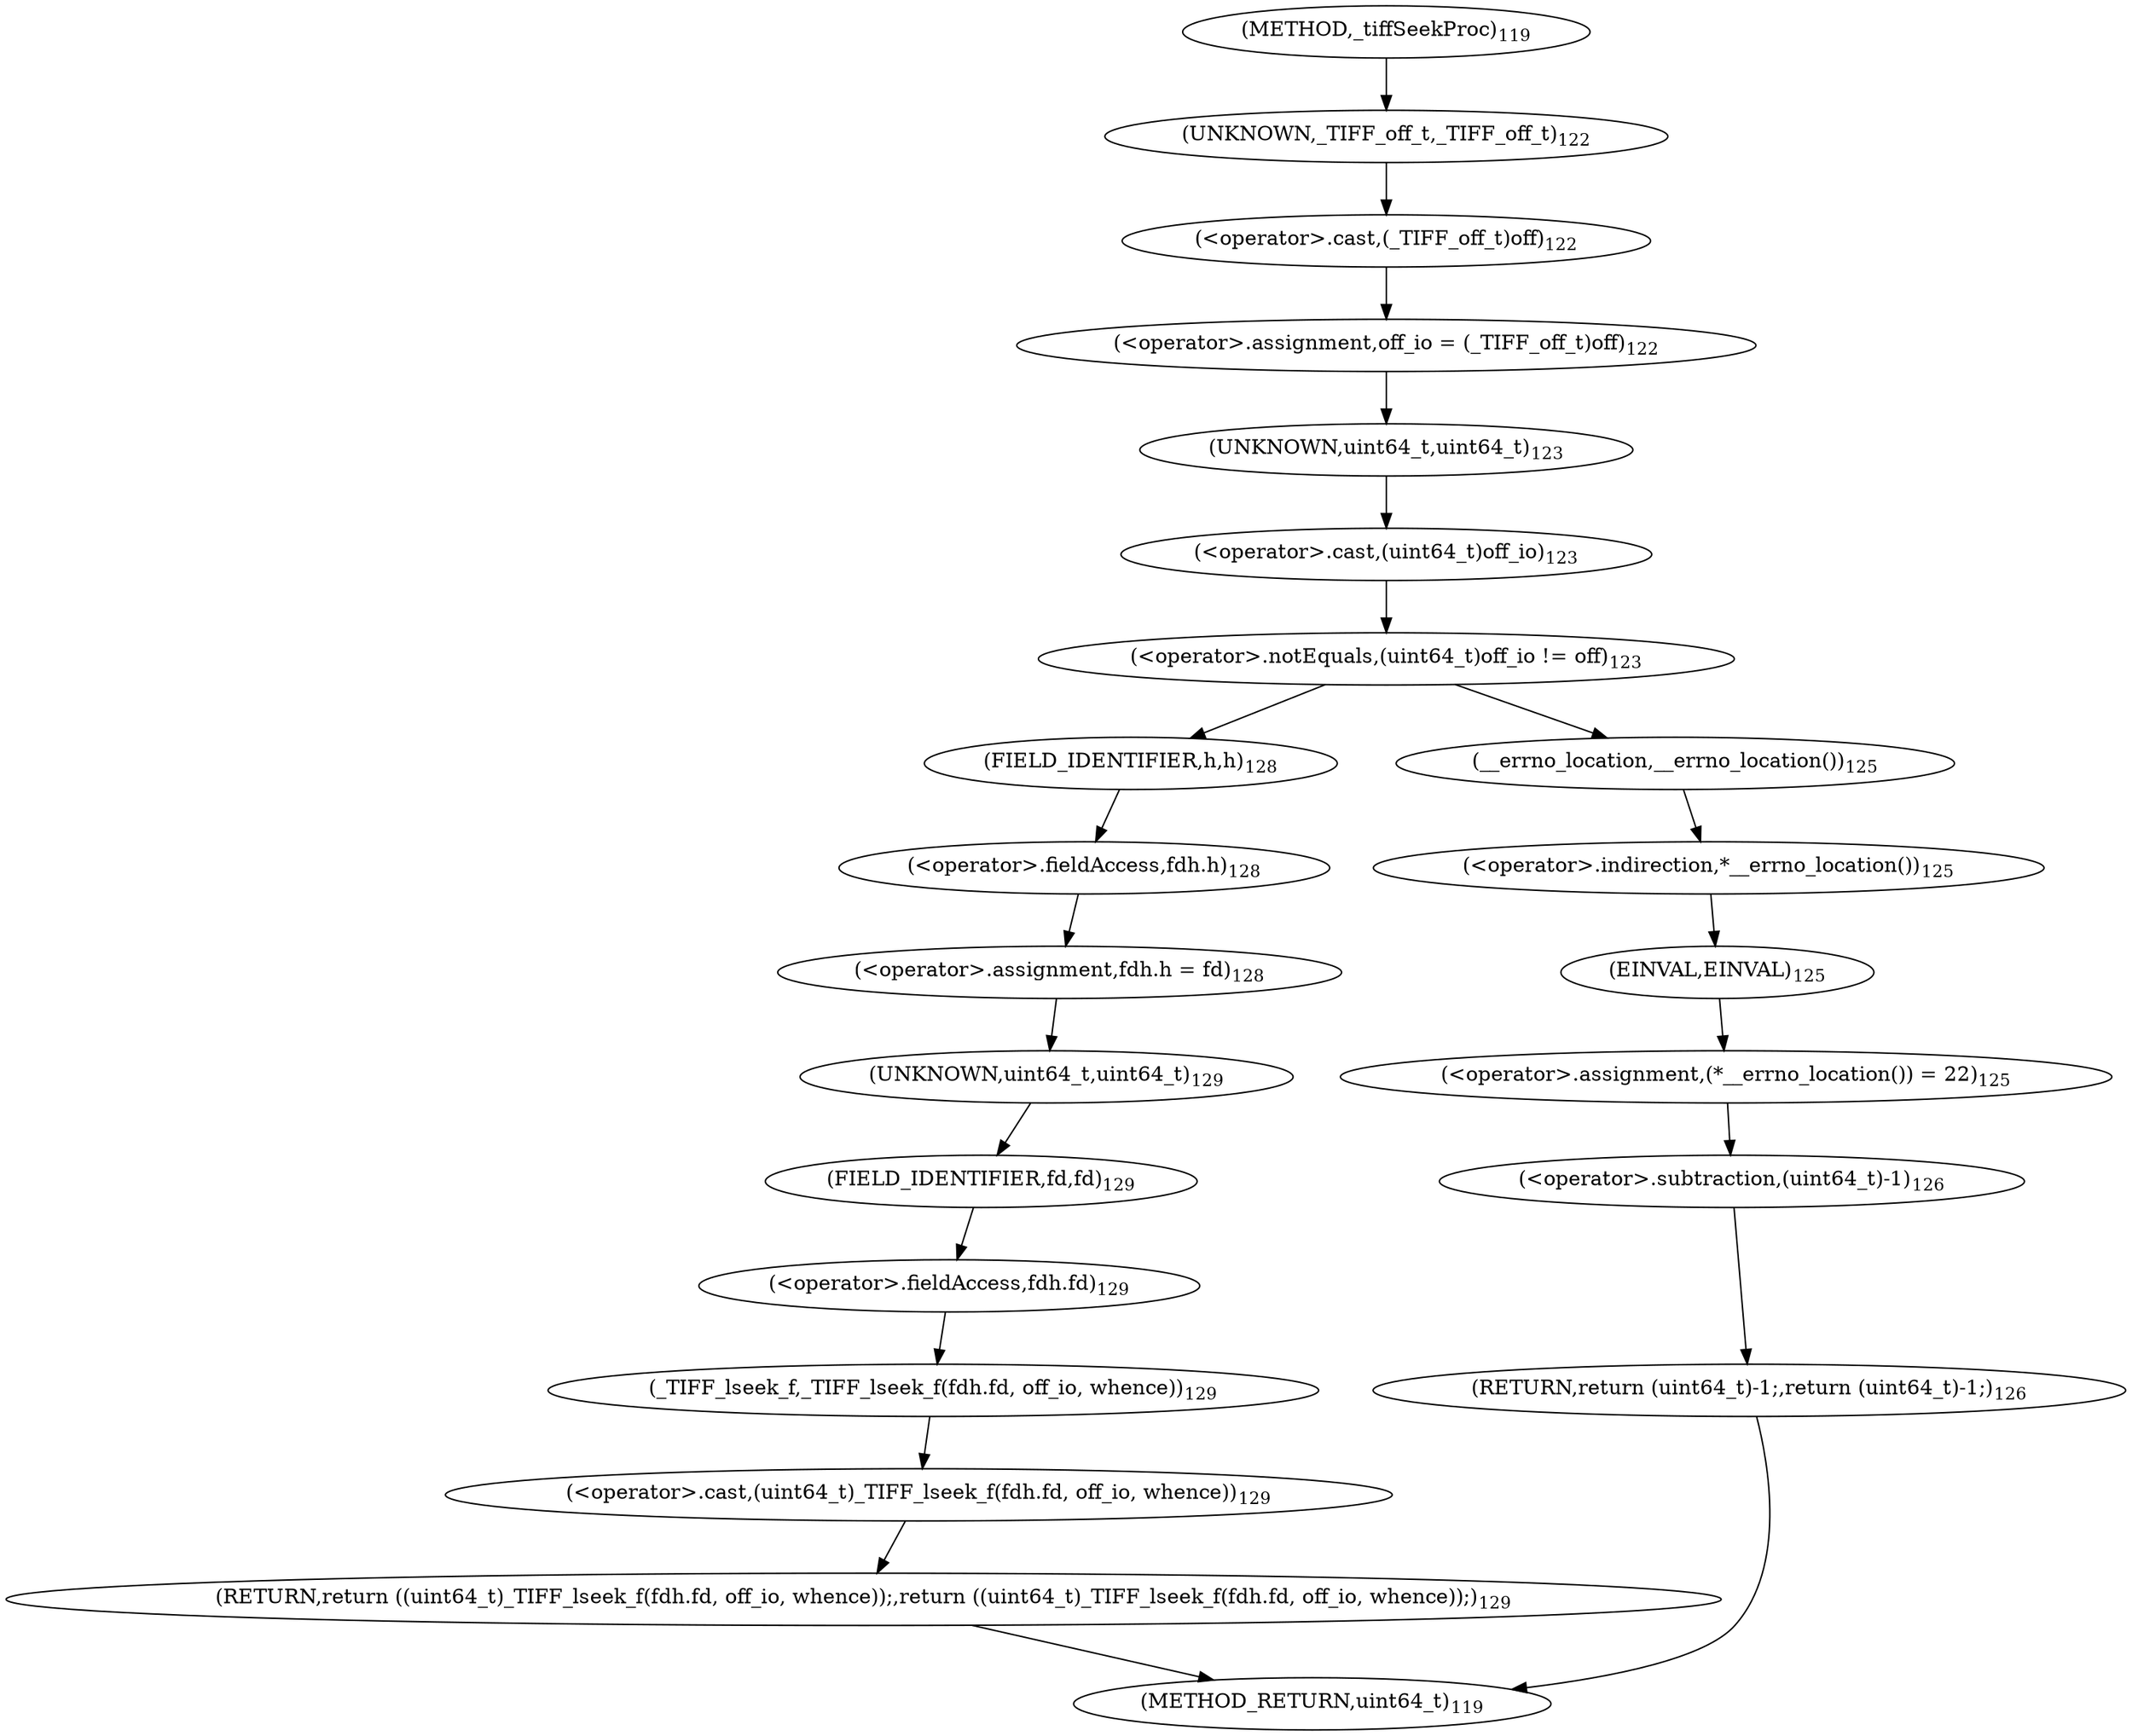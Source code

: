 digraph "_tiffSeekProc" {  
"33788" [label = <(&lt;operator&gt;.assignment,off_io = (_TIFF_off_t)off)<SUB>122</SUB>> ]
"33810" [label = <(&lt;operator&gt;.assignment,fdh.h = fd)<SUB>128</SUB>> ]
"33815" [label = <(RETURN,return ((uint64_t)_TIFF_lseek_f(fdh.fd, off_io, whence));,return ((uint64_t)_TIFF_lseek_f(fdh.fd, off_io, whence));)<SUB>129</SUB>> ]
"33790" [label = <(&lt;operator&gt;.cast,(_TIFF_off_t)off)<SUB>122</SUB>> ]
"33794" [label = <(&lt;operator&gt;.notEquals,(uint64_t)off_io != off)<SUB>123</SUB>> ]
"33811" [label = <(&lt;operator&gt;.fieldAccess,fdh.h)<SUB>128</SUB>> ]
"33816" [label = <(&lt;operator&gt;.cast,(uint64_t)_TIFF_lseek_f(fdh.fd, off_io, whence))<SUB>129</SUB>> ]
"33791" [label = <(UNKNOWN,_TIFF_off_t,_TIFF_off_t)<SUB>122</SUB>> ]
"33795" [label = <(&lt;operator&gt;.cast,(uint64_t)off_io)<SUB>123</SUB>> ]
"33800" [label = <(&lt;operator&gt;.assignment,(*__errno_location()) = 22)<SUB>125</SUB>> ]
"33806" [label = <(RETURN,return (uint64_t)-1;,return (uint64_t)-1;)<SUB>126</SUB>> ]
"33813" [label = <(FIELD_IDENTIFIER,h,h)<SUB>128</SUB>> ]
"33817" [label = <(UNKNOWN,uint64_t,uint64_t)<SUB>129</SUB>> ]
"33818" [label = <(_TIFF_lseek_f,_TIFF_lseek_f(fdh.fd, off_io, whence))<SUB>129</SUB>> ]
"33796" [label = <(UNKNOWN,uint64_t,uint64_t)<SUB>123</SUB>> ]
"33801" [label = <(&lt;operator&gt;.indirection,*__errno_location())<SUB>125</SUB>> ]
"33803" [label = <(EINVAL,EINVAL)<SUB>125</SUB>> ]
"33807" [label = <(&lt;operator&gt;.subtraction,(uint64_t)-1)<SUB>126</SUB>> ]
"33819" [label = <(&lt;operator&gt;.fieldAccess,fdh.fd)<SUB>129</SUB>> ]
"33802" [label = <(__errno_location,__errno_location())<SUB>125</SUB>> ]
"33821" [label = <(FIELD_IDENTIFIER,fd,fd)<SUB>129</SUB>> ]
"33781" [label = <(METHOD,_tiffSeekProc)<SUB>119</SUB>> ]
"33824" [label = <(METHOD_RETURN,uint64_t)<SUB>119</SUB>> ]
  "33788" -> "33796" 
  "33810" -> "33817" 
  "33815" -> "33824" 
  "33790" -> "33788" 
  "33794" -> "33802" 
  "33794" -> "33813" 
  "33811" -> "33810" 
  "33816" -> "33815" 
  "33791" -> "33790" 
  "33795" -> "33794" 
  "33800" -> "33807" 
  "33806" -> "33824" 
  "33813" -> "33811" 
  "33817" -> "33821" 
  "33818" -> "33816" 
  "33796" -> "33795" 
  "33801" -> "33803" 
  "33803" -> "33800" 
  "33807" -> "33806" 
  "33819" -> "33818" 
  "33802" -> "33801" 
  "33821" -> "33819" 
  "33781" -> "33791" 
}
